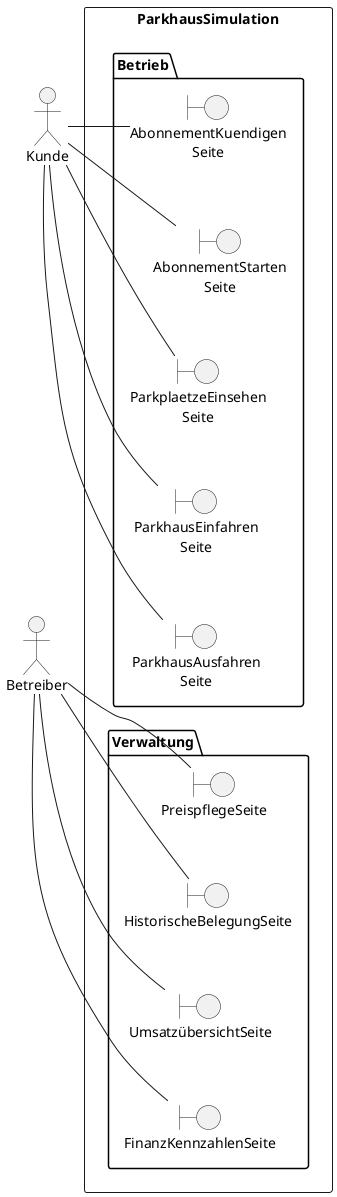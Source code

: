 @startuml
skinparam defaultTextAlignment center

' actors
'=======
:Kunde:
:Betreiber:
':Abonnent:
':Parkhausmitarbeiter:
':WeiblicherKunde:
':KundeMitFamilie:
':KundeMitBehinderung:

'system
'======
rectangle ParkhausSimulation{
    package Betrieb{
        boundary "AbonnementStarten\nSeite" as AbonnementStartenSeite
        boundary "AbonnementKuendigen\nSeite" as AbonnementKuendigenSeite
        boundary "ParkplaetzeEinsehen\nSeite" as ParkplaetzeEinsehenSeite
        '    boundary "ParkplatzErhalten\nSeite" as ParkplatzErhaltenSeite
        boundary "ParkhausEinfahren\nSeite" as ParkhausEinfahrenSeite
        boundary "ParkhausAusfahren\nSeite" as ParkhausAusfahrenSeite
        '    boundary "TicketBezahlen\nSeite" as TicketBezahlenSeite
    }

    package Verwaltung{
    boundary PreispflegeSeite
    boundary FinanzKennzahlenSeite
    boundary HistorischeBelegungSeite
    boundary UmsatzübersichtSeite
    }
}
'relations: actors - actors
'==========================
'WeiblicherKunde --|> Kunde
'KundeMitBehinderung --|> Kunde
'KundeMitFamilie --|> Kunde
'Parkhausmitarbeiter --|> Kunde

'relations: actors - boundaries
'==============================
Kunde -right- AbonnementStartenSeite
Kunde - ParkplaetzeEinsehenSeite
Kunde - AbonnementKuendigenSeite
Kunde -- ParkhausEinfahrenSeite
Kunde -right- ParkhausAusfahrenSeite

Betreiber -- PreispflegeSeite
Betreiber -- HistorischeBelegungSeite
Betreiber -- UmsatzübersichtSeite
Betreiber -- FinanzKennzahlenSeite


' fixing layout
'==============
AbonnementKuendigenSeite -[hidden]down- AbonnementStartenSeite
AbonnementStartenSeite -[hidden]down- ParkplaetzeEinsehenSeite
ParkplaetzeEinsehenSeite -[hidden]down- ParkhausEinfahrenSeite
ParkhausEinfahrenSeite -[hidden]down- ParkhausAusfahrenSeite

ParkhausAusfahrenSeite -[hidden]down- PreispflegeSeite

PreispflegeSeite -[hidden]down- HistorischeBelegungSeite
HistorischeBelegungSeite -[hidden]down- UmsatzübersichtSeite
UmsatzübersichtSeite -[hidden]down- FinanzKennzahlenSeite








@enduml